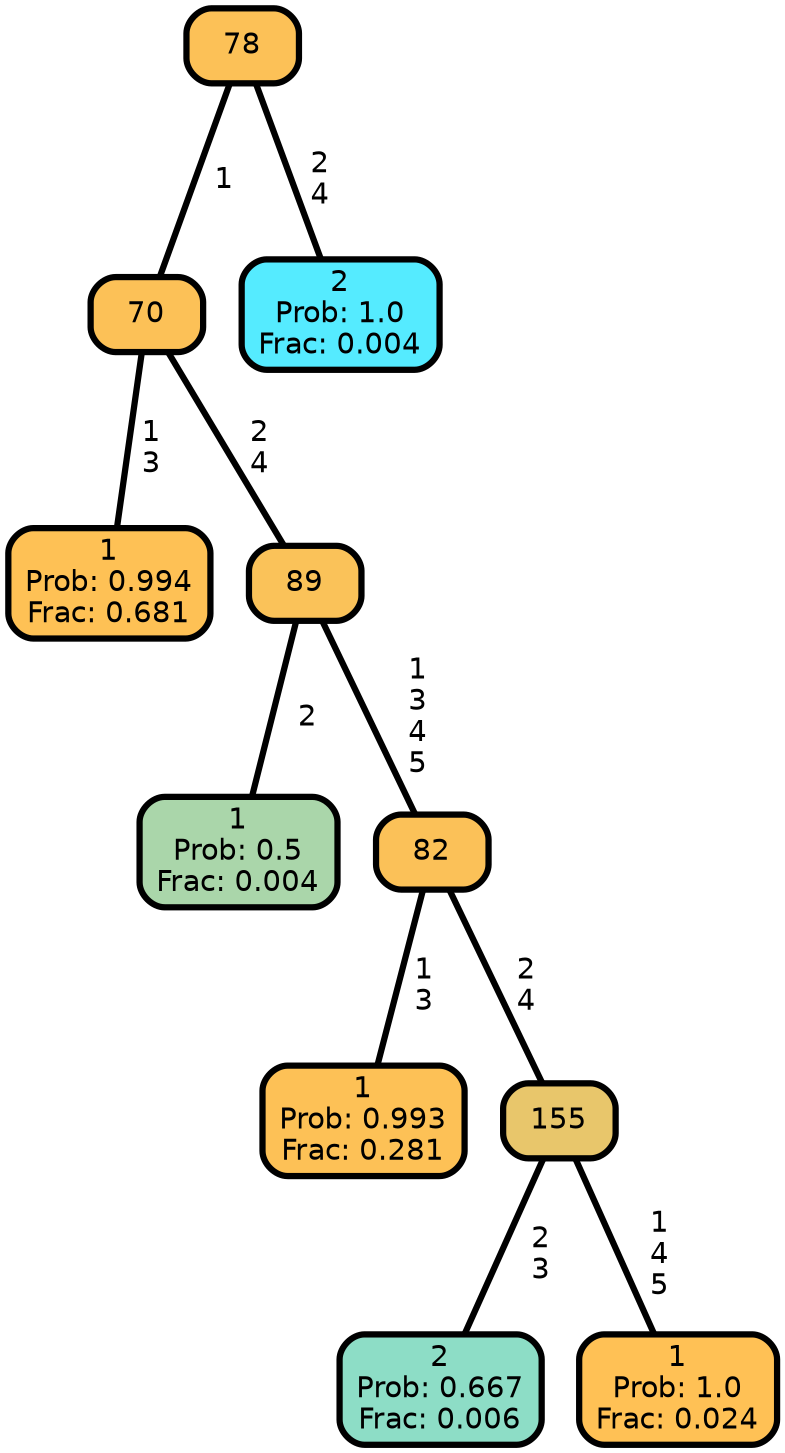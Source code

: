 graph Tree {
node [shape=box, style="filled, rounded",color="black",penwidth="3",fontcolor="black",                 fontname=helvetica] ;
graph [ranksep="0 equally", splines=straight,                 bgcolor=transparent, dpi=200] ;
edge [fontname=helvetica, color=black] ;
0 [label="1
Prob: 0.994
Frac: 0.681", fillcolor="#fec155"] ;
1 [label="70", fillcolor="#fcc157"] ;
2 [label="1
Prob: 0.5
Frac: 0.004", fillcolor="#aad6aa"] ;
3 [label="89", fillcolor="#fac259"] ;
4 [label="1
Prob: 0.993
Frac: 0.281", fillcolor="#fdc156"] ;
5 [label="82", fillcolor="#fbc158"] ;
6 [label="2
Prob: 0.667
Frac: 0.006", fillcolor="#8dddc6"] ;
7 [label="155", fillcolor="#e8c66b"] ;
8 [label="1
Prob: 1.0
Frac: 0.024", fillcolor="#ffc155"] ;
9 [label="78", fillcolor="#fcc157"] ;
10 [label="2
Prob: 1.0
Frac: 0.004", fillcolor="#55ebff"] ;
1 -- 0 [label=" 1\n 3",penwidth=3] ;
1 -- 3 [label=" 2\n 4",penwidth=3] ;
3 -- 2 [label=" 2",penwidth=3] ;
3 -- 5 [label=" 1\n 3\n 4\n 5",penwidth=3] ;
5 -- 4 [label=" 1\n 3",penwidth=3] ;
5 -- 7 [label=" 2\n 4",penwidth=3] ;
7 -- 6 [label=" 2\n 3",penwidth=3] ;
7 -- 8 [label=" 1\n 4\n 5",penwidth=3] ;
9 -- 1 [label=" 1",penwidth=3] ;
9 -- 10 [label=" 2\n 4",penwidth=3] ;
{rank = same;}}